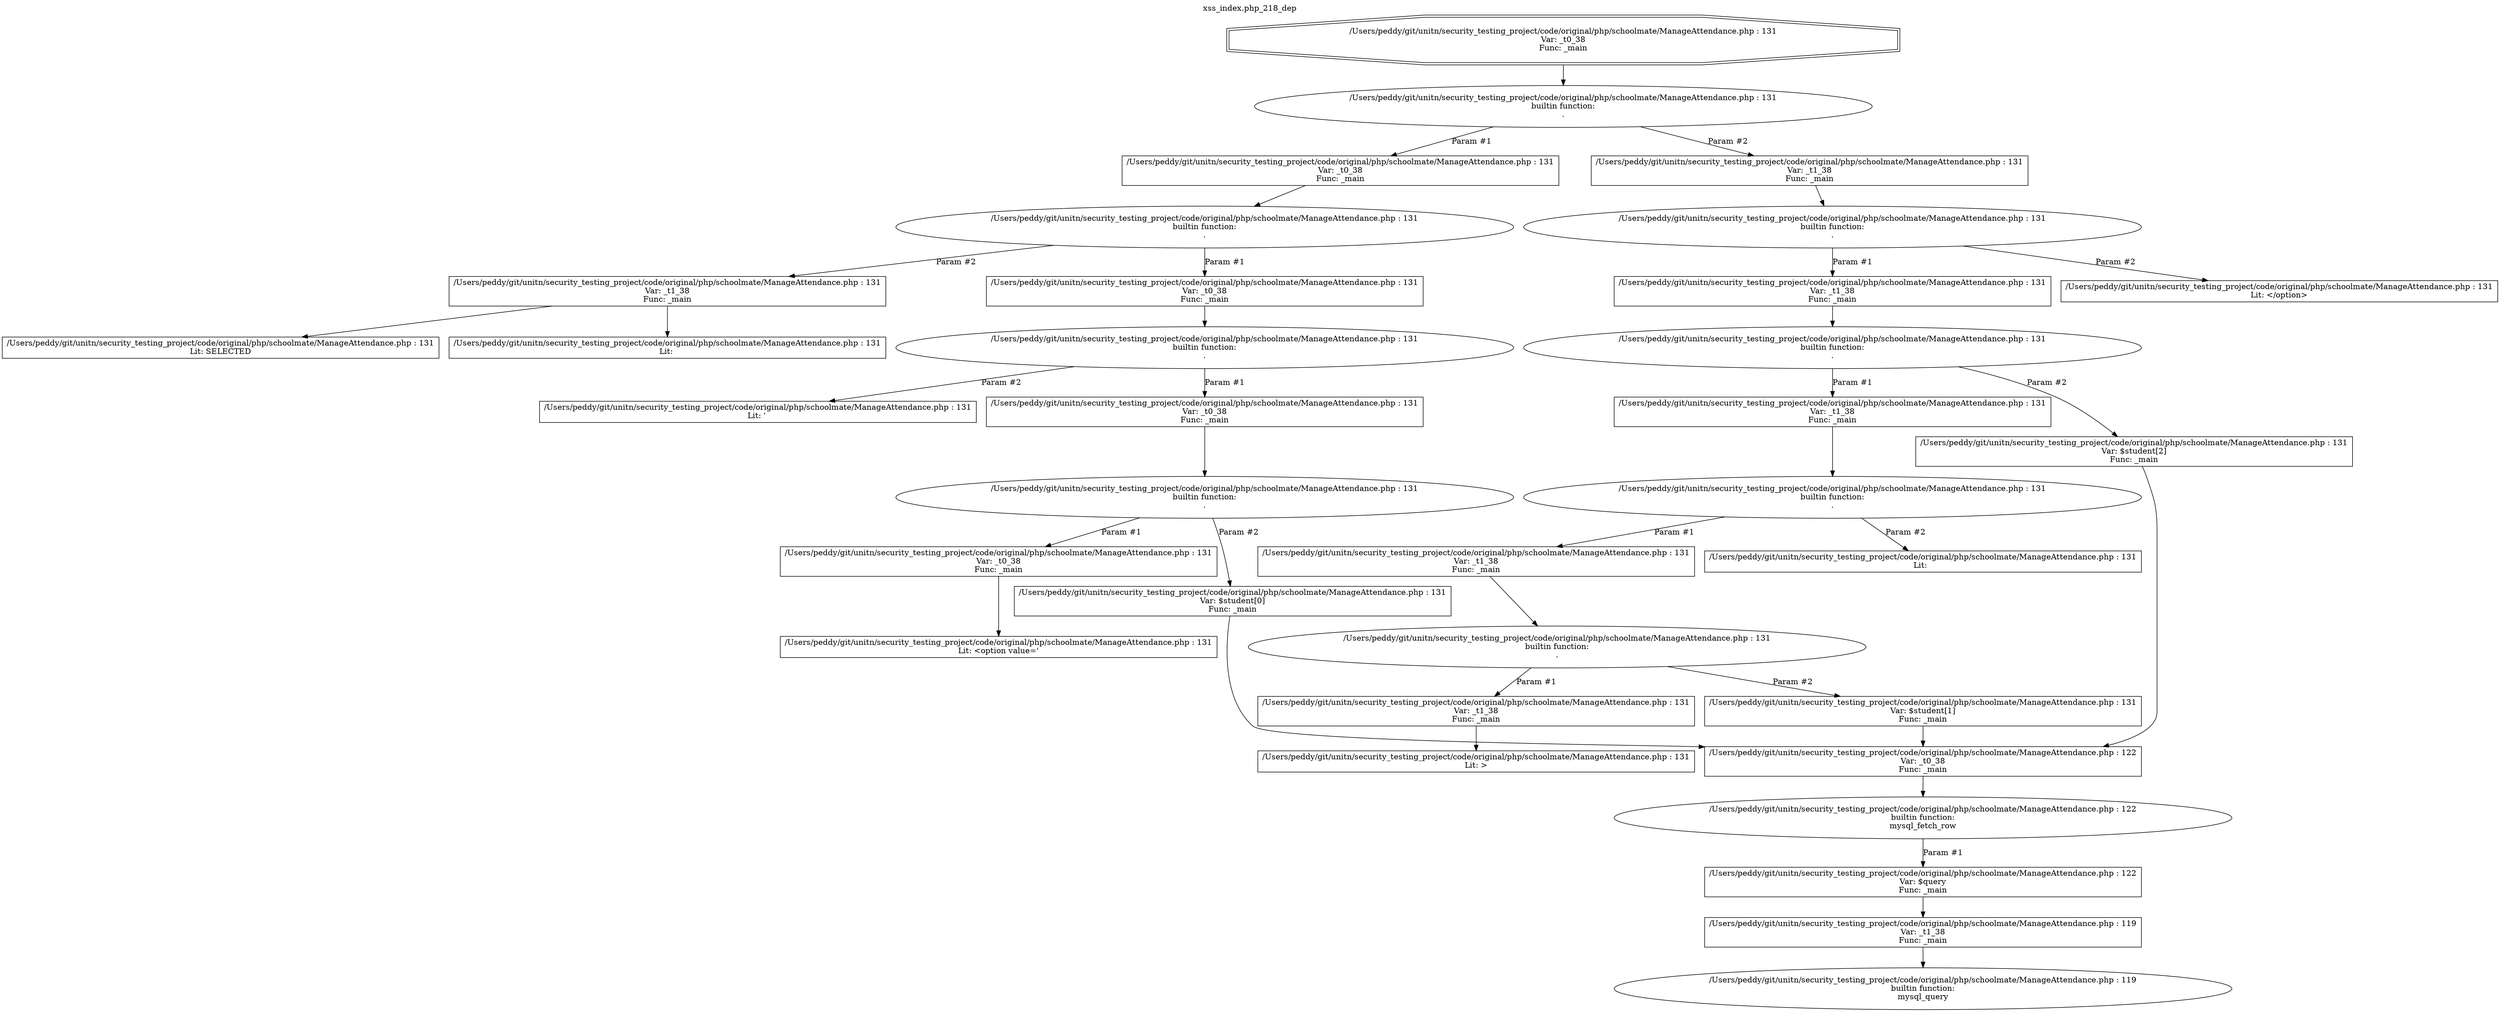 digraph cfg {
  label="xss_index.php_218_dep";
  labelloc=t;
  n1 [shape=doubleoctagon, label="/Users/peddy/git/unitn/security_testing_project/code/original/php/schoolmate/ManageAttendance.php : 131\nVar: _t0_38\nFunc: _main\n"];
  n2 [shape=ellipse, label="/Users/peddy/git/unitn/security_testing_project/code/original/php/schoolmate/ManageAttendance.php : 131\nbuiltin function:\n.\n"];
  n3 [shape=box, label="/Users/peddy/git/unitn/security_testing_project/code/original/php/schoolmate/ManageAttendance.php : 131\nVar: _t0_38\nFunc: _main\n"];
  n4 [shape=ellipse, label="/Users/peddy/git/unitn/security_testing_project/code/original/php/schoolmate/ManageAttendance.php : 131\nbuiltin function:\n.\n"];
  n5 [shape=box, label="/Users/peddy/git/unitn/security_testing_project/code/original/php/schoolmate/ManageAttendance.php : 131\nVar: _t0_38\nFunc: _main\n"];
  n6 [shape=ellipse, label="/Users/peddy/git/unitn/security_testing_project/code/original/php/schoolmate/ManageAttendance.php : 131\nbuiltin function:\n.\n"];
  n7 [shape=box, label="/Users/peddy/git/unitn/security_testing_project/code/original/php/schoolmate/ManageAttendance.php : 131\nVar: _t0_38\nFunc: _main\n"];
  n8 [shape=ellipse, label="/Users/peddy/git/unitn/security_testing_project/code/original/php/schoolmate/ManageAttendance.php : 131\nbuiltin function:\n.\n"];
  n9 [shape=box, label="/Users/peddy/git/unitn/security_testing_project/code/original/php/schoolmate/ManageAttendance.php : 131\nVar: _t0_38\nFunc: _main\n"];
  n10 [shape=box, label="/Users/peddy/git/unitn/security_testing_project/code/original/php/schoolmate/ManageAttendance.php : 131\nLit: <option value='\n"];
  n11 [shape=box, label="/Users/peddy/git/unitn/security_testing_project/code/original/php/schoolmate/ManageAttendance.php : 131\nVar: $student[0]\nFunc: _main\n"];
  n12 [shape=box, label="/Users/peddy/git/unitn/security_testing_project/code/original/php/schoolmate/ManageAttendance.php : 122\nVar: _t0_38\nFunc: _main\n"];
  n13 [shape=ellipse, label="/Users/peddy/git/unitn/security_testing_project/code/original/php/schoolmate/ManageAttendance.php : 122\nbuiltin function:\nmysql_fetch_row\n"];
  n14 [shape=box, label="/Users/peddy/git/unitn/security_testing_project/code/original/php/schoolmate/ManageAttendance.php : 122\nVar: $query\nFunc: _main\n"];
  n15 [shape=box, label="/Users/peddy/git/unitn/security_testing_project/code/original/php/schoolmate/ManageAttendance.php : 119\nVar: _t1_38\nFunc: _main\n"];
  n16 [shape=ellipse, label="/Users/peddy/git/unitn/security_testing_project/code/original/php/schoolmate/ManageAttendance.php : 119\nbuiltin function:\nmysql_query\n"];
  n17 [shape=box, label="/Users/peddy/git/unitn/security_testing_project/code/original/php/schoolmate/ManageAttendance.php : 131\nLit: ' \n"];
  n18 [shape=box, label="/Users/peddy/git/unitn/security_testing_project/code/original/php/schoolmate/ManageAttendance.php : 131\nVar: _t1_38\nFunc: _main\n"];
  n19 [shape=box, label="/Users/peddy/git/unitn/security_testing_project/code/original/php/schoolmate/ManageAttendance.php : 131\nLit: \n"];
  n20 [shape=box, label="/Users/peddy/git/unitn/security_testing_project/code/original/php/schoolmate/ManageAttendance.php : 131\nLit: SELECTED\n"];
  n21 [shape=box, label="/Users/peddy/git/unitn/security_testing_project/code/original/php/schoolmate/ManageAttendance.php : 131\nVar: _t1_38\nFunc: _main\n"];
  n22 [shape=ellipse, label="/Users/peddy/git/unitn/security_testing_project/code/original/php/schoolmate/ManageAttendance.php : 131\nbuiltin function:\n.\n"];
  n23 [shape=box, label="/Users/peddy/git/unitn/security_testing_project/code/original/php/schoolmate/ManageAttendance.php : 131\nVar: _t1_38\nFunc: _main\n"];
  n24 [shape=ellipse, label="/Users/peddy/git/unitn/security_testing_project/code/original/php/schoolmate/ManageAttendance.php : 131\nbuiltin function:\n.\n"];
  n25 [shape=box, label="/Users/peddy/git/unitn/security_testing_project/code/original/php/schoolmate/ManageAttendance.php : 131\nVar: _t1_38\nFunc: _main\n"];
  n26 [shape=ellipse, label="/Users/peddy/git/unitn/security_testing_project/code/original/php/schoolmate/ManageAttendance.php : 131\nbuiltin function:\n.\n"];
  n27 [shape=box, label="/Users/peddy/git/unitn/security_testing_project/code/original/php/schoolmate/ManageAttendance.php : 131\nVar: _t1_38\nFunc: _main\n"];
  n28 [shape=ellipse, label="/Users/peddy/git/unitn/security_testing_project/code/original/php/schoolmate/ManageAttendance.php : 131\nbuiltin function:\n.\n"];
  n29 [shape=box, label="/Users/peddy/git/unitn/security_testing_project/code/original/php/schoolmate/ManageAttendance.php : 131\nVar: _t1_38\nFunc: _main\n"];
  n30 [shape=box, label="/Users/peddy/git/unitn/security_testing_project/code/original/php/schoolmate/ManageAttendance.php : 131\nLit: >\n"];
  n31 [shape=box, label="/Users/peddy/git/unitn/security_testing_project/code/original/php/schoolmate/ManageAttendance.php : 131\nVar: $student[1]\nFunc: _main\n"];
  n32 [shape=box, label="/Users/peddy/git/unitn/security_testing_project/code/original/php/schoolmate/ManageAttendance.php : 131\nLit:  \n"];
  n33 [shape=box, label="/Users/peddy/git/unitn/security_testing_project/code/original/php/schoolmate/ManageAttendance.php : 131\nVar: $student[2]\nFunc: _main\n"];
  n34 [shape=box, label="/Users/peddy/git/unitn/security_testing_project/code/original/php/schoolmate/ManageAttendance.php : 131\nLit: </option>\n"];
  n1 -> n2;
  n3 -> n4;
  n5 -> n6;
  n7 -> n8;
  n9 -> n10;
  n8 -> n9[label="Param #1"];
  n8 -> n11[label="Param #2"];
  n12 -> n13;
  n15 -> n16;
  n14 -> n15;
  n13 -> n14[label="Param #1"];
  n11 -> n12;
  n6 -> n7[label="Param #1"];
  n6 -> n17[label="Param #2"];
  n4 -> n5[label="Param #1"];
  n4 -> n18[label="Param #2"];
  n18 -> n19;
  n18 -> n20;
  n2 -> n3[label="Param #1"];
  n2 -> n21[label="Param #2"];
  n21 -> n22;
  n23 -> n24;
  n25 -> n26;
  n27 -> n28;
  n29 -> n30;
  n28 -> n29[label="Param #1"];
  n28 -> n31[label="Param #2"];
  n31 -> n12;
  n26 -> n27[label="Param #1"];
  n26 -> n32[label="Param #2"];
  n24 -> n25[label="Param #1"];
  n24 -> n33[label="Param #2"];
  n33 -> n12;
  n22 -> n23[label="Param #1"];
  n22 -> n34[label="Param #2"];
}
